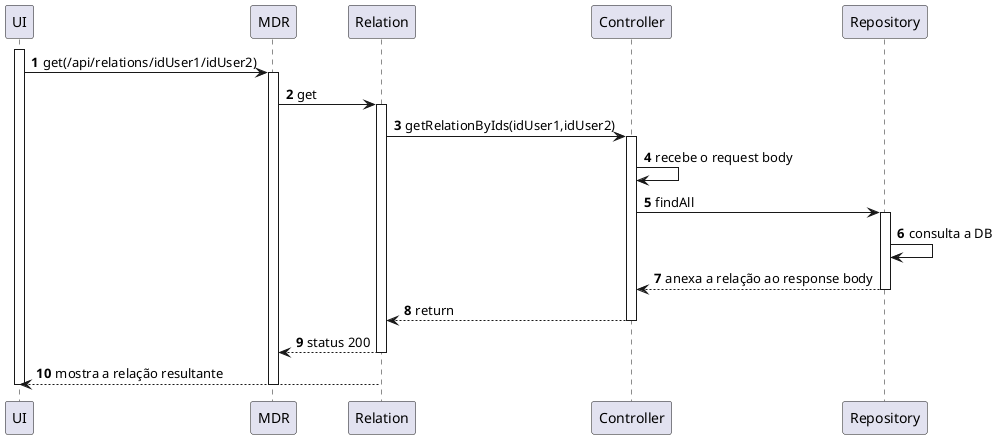 @startuml
autonumber
'hide footbox

		participant "UI" as ui
		participant "MDR" as mdr
    participant "Relation" as rel
    participant "Controller" as ctrl
    participant "Repository" as repo

    activate ui
		ui->mdr:get(/api/relations/idUser1/idUser2)
    activate mdr

    mdr->rel: get
    activate rel
    rel->ctrl:getRelationByIds(idUser1,idUser2)
    activate ctrl
    ctrl->ctrl: recebe o request body
		ctrl->repo: findAll
    activate repo
    repo->repo: consulta a DB
    repo-->ctrl: anexa a relação ao response body
    deactivate repo
    ctrl-->rel: return
    deactivate ctrl
    rel-->mdr: status 200
    deactivate rel
    rel-->ui: mostra a relação resultante
    deactivate mdr
    deactivate ui
@enduml
